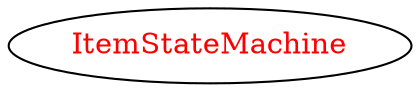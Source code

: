 digraph dependencyGraph {
 concentrate=true;
 ranksep="2.0";
 rankdir="LR"; 
 splines="ortho";
"ItemStateMachine" [fontcolor="red"];
}